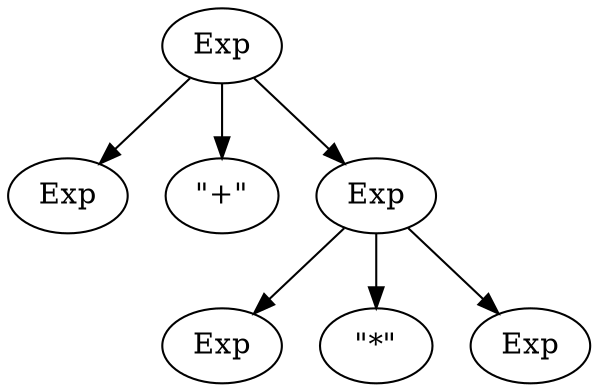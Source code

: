 digraph Term {

  a_0 [ label = "Exp" ] ;
  a_0 -> b_0 ;
  a_0 -> c_0 ;
  a_0 -> d_0 ;
  b_0 [ label = "Exp" ] ;
  c_0 [ label = "\"+\"" ] ;
  d_0 [ label = "Exp" ] ;

  d_0 -> b_1 ;
  d_0-> c_1 ;
  d_0 -> d_1 ;
  b_1 [ label = "Exp" ] ;
  c_1 [ label = "\"*\"" ] ;
  d_1 [ label = "Exp" ] ;

}
